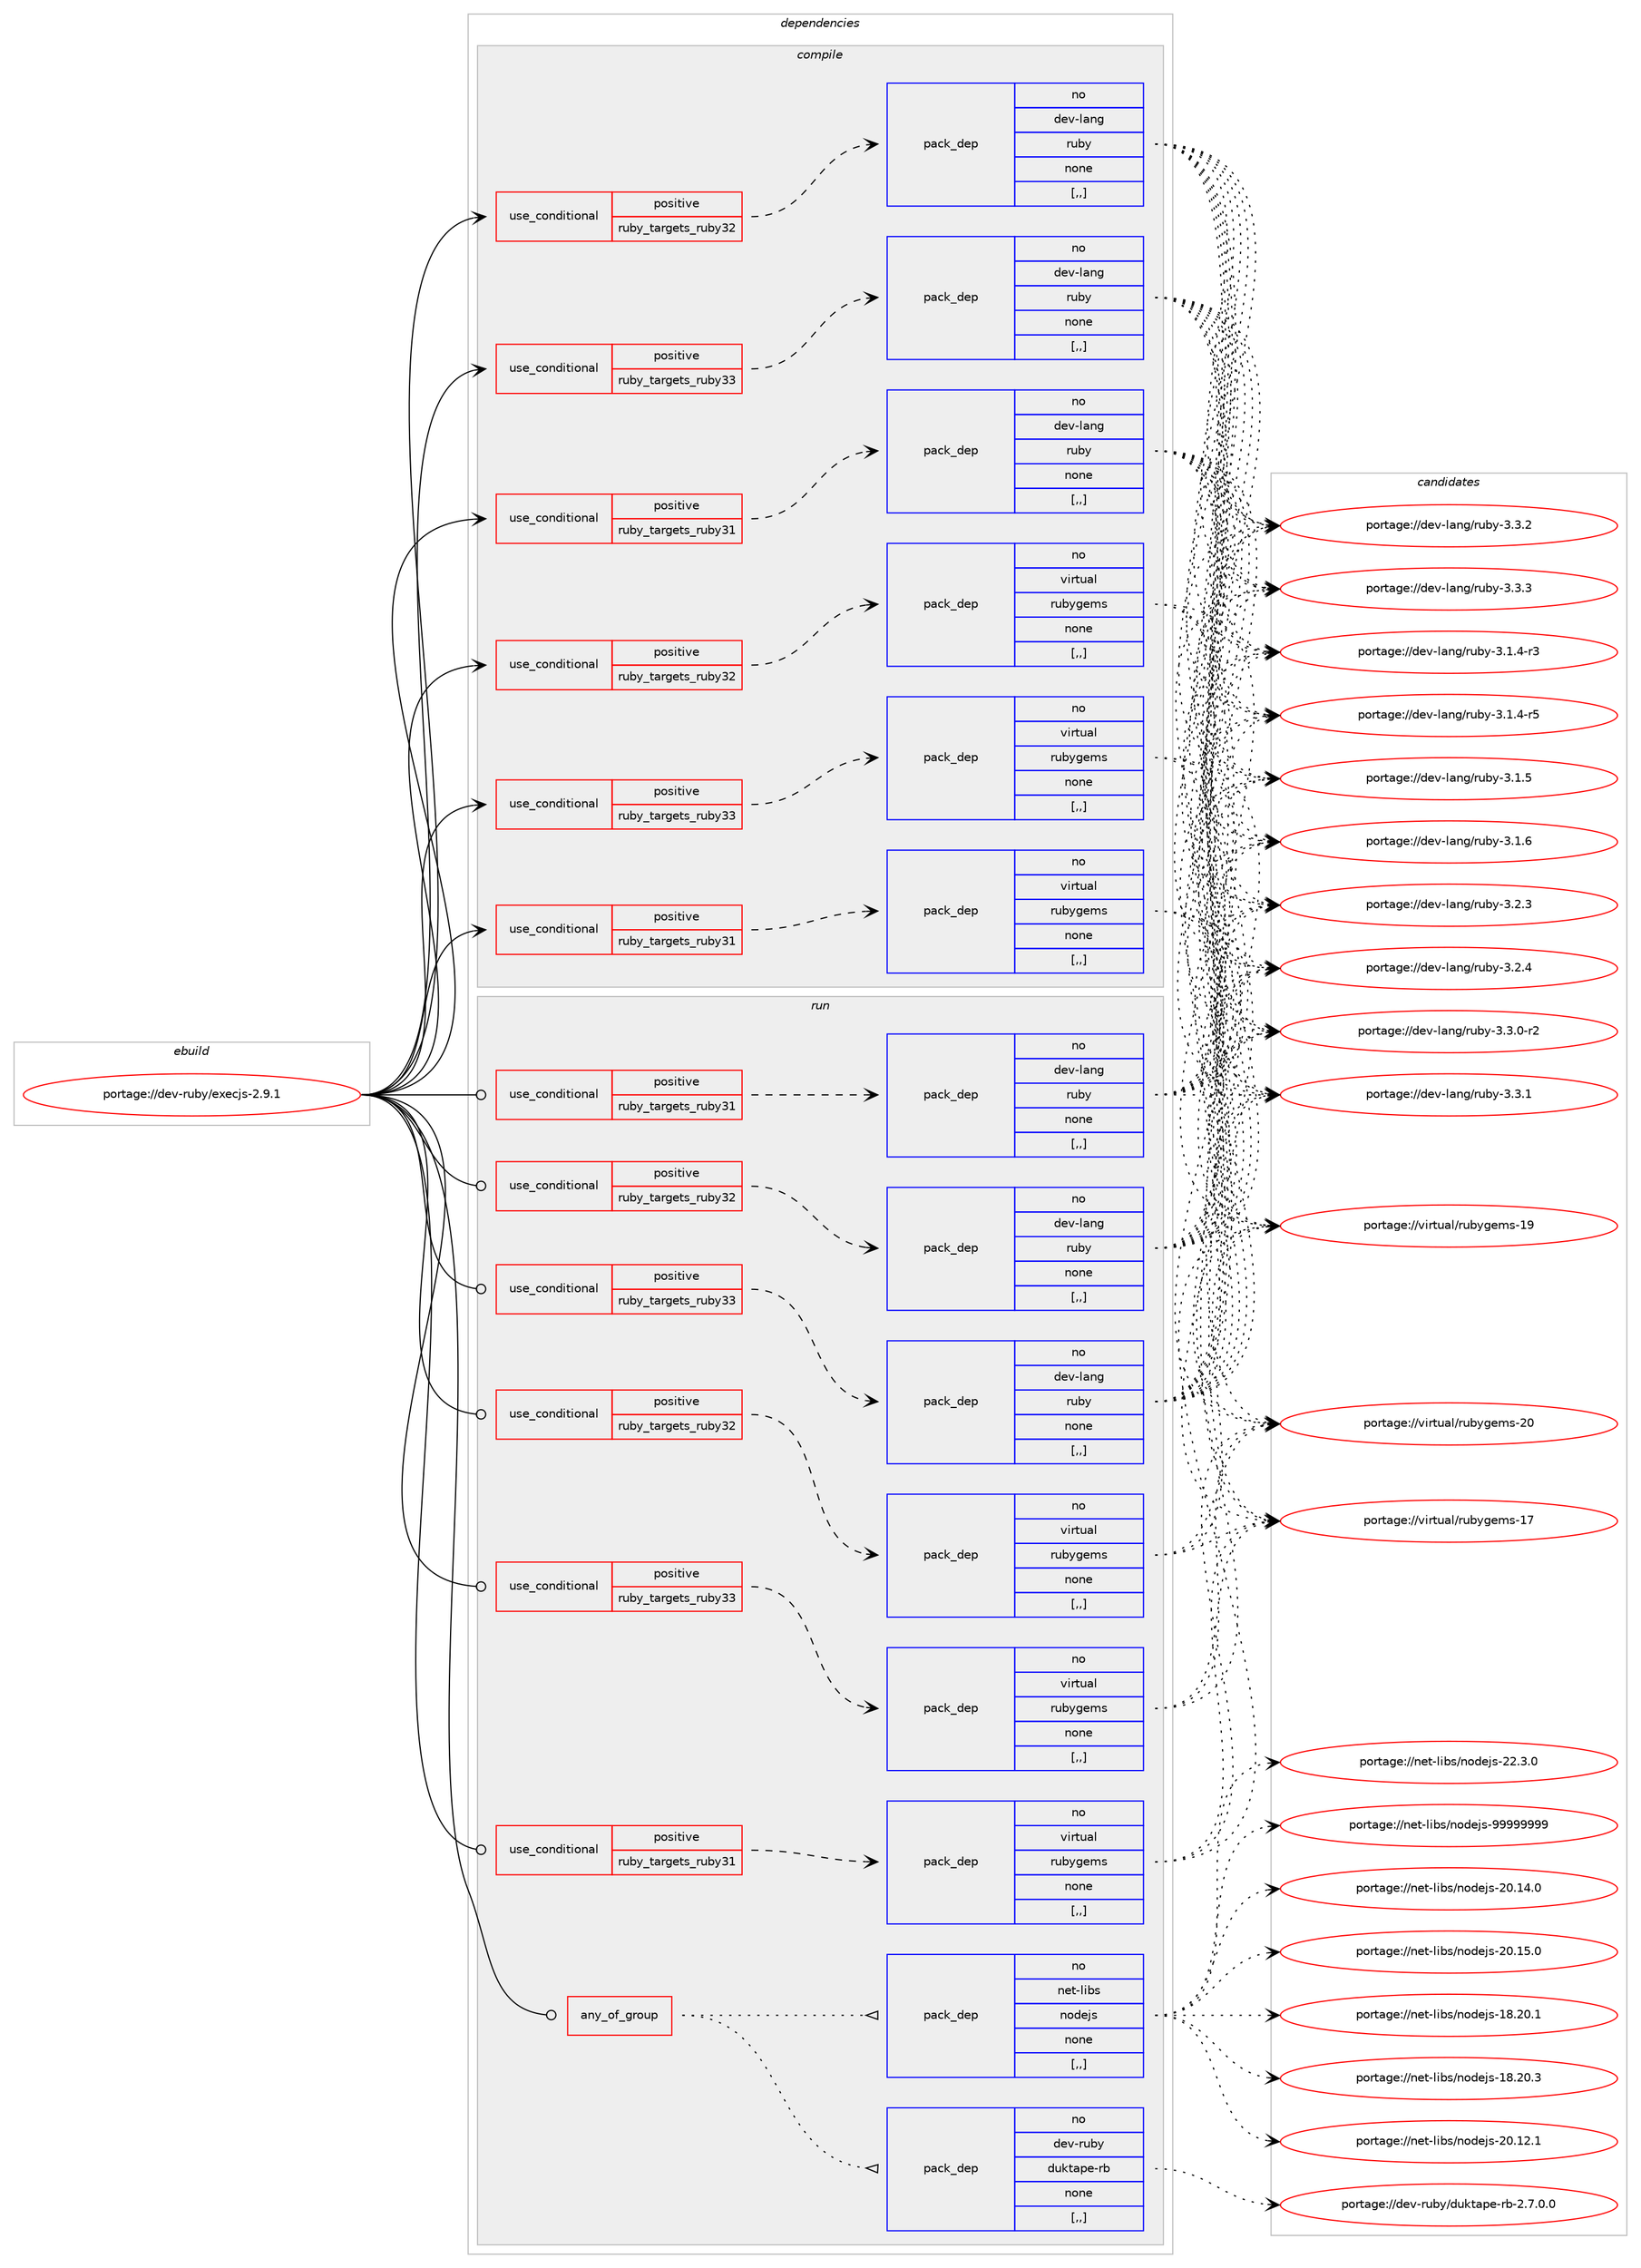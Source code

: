 digraph prolog {

# *************
# Graph options
# *************

newrank=true;
concentrate=true;
compound=true;
graph [rankdir=LR,fontname=Helvetica,fontsize=10,ranksep=1.5];#, ranksep=2.5, nodesep=0.2];
edge  [arrowhead=vee];
node  [fontname=Helvetica,fontsize=10];

# **********
# The ebuild
# **********

subgraph cluster_leftcol {
color=gray;
rank=same;
label=<<i>ebuild</i>>;
id [label="portage://dev-ruby/execjs-2.9.1", color=red, width=4, href="../dev-ruby/execjs-2.9.1.svg"];
}

# ****************
# The dependencies
# ****************

subgraph cluster_midcol {
color=gray;
label=<<i>dependencies</i>>;
subgraph cluster_compile {
fillcolor="#eeeeee";
style=filled;
label=<<i>compile</i>>;
subgraph cond46139 {
dependency179097 [label=<<TABLE BORDER="0" CELLBORDER="1" CELLSPACING="0" CELLPADDING="4"><TR><TD ROWSPAN="3" CELLPADDING="10">use_conditional</TD></TR><TR><TD>positive</TD></TR><TR><TD>ruby_targets_ruby31</TD></TR></TABLE>>, shape=none, color=red];
subgraph pack131676 {
dependency179098 [label=<<TABLE BORDER="0" CELLBORDER="1" CELLSPACING="0" CELLPADDING="4" WIDTH="220"><TR><TD ROWSPAN="6" CELLPADDING="30">pack_dep</TD></TR><TR><TD WIDTH="110">no</TD></TR><TR><TD>dev-lang</TD></TR><TR><TD>ruby</TD></TR><TR><TD>none</TD></TR><TR><TD>[,,]</TD></TR></TABLE>>, shape=none, color=blue];
}
dependency179097:e -> dependency179098:w [weight=20,style="dashed",arrowhead="vee"];
}
id:e -> dependency179097:w [weight=20,style="solid",arrowhead="vee"];
subgraph cond46140 {
dependency179099 [label=<<TABLE BORDER="0" CELLBORDER="1" CELLSPACING="0" CELLPADDING="4"><TR><TD ROWSPAN="3" CELLPADDING="10">use_conditional</TD></TR><TR><TD>positive</TD></TR><TR><TD>ruby_targets_ruby31</TD></TR></TABLE>>, shape=none, color=red];
subgraph pack131677 {
dependency179100 [label=<<TABLE BORDER="0" CELLBORDER="1" CELLSPACING="0" CELLPADDING="4" WIDTH="220"><TR><TD ROWSPAN="6" CELLPADDING="30">pack_dep</TD></TR><TR><TD WIDTH="110">no</TD></TR><TR><TD>virtual</TD></TR><TR><TD>rubygems</TD></TR><TR><TD>none</TD></TR><TR><TD>[,,]</TD></TR></TABLE>>, shape=none, color=blue];
}
dependency179099:e -> dependency179100:w [weight=20,style="dashed",arrowhead="vee"];
}
id:e -> dependency179099:w [weight=20,style="solid",arrowhead="vee"];
subgraph cond46141 {
dependency179101 [label=<<TABLE BORDER="0" CELLBORDER="1" CELLSPACING="0" CELLPADDING="4"><TR><TD ROWSPAN="3" CELLPADDING="10">use_conditional</TD></TR><TR><TD>positive</TD></TR><TR><TD>ruby_targets_ruby32</TD></TR></TABLE>>, shape=none, color=red];
subgraph pack131678 {
dependency179102 [label=<<TABLE BORDER="0" CELLBORDER="1" CELLSPACING="0" CELLPADDING="4" WIDTH="220"><TR><TD ROWSPAN="6" CELLPADDING="30">pack_dep</TD></TR><TR><TD WIDTH="110">no</TD></TR><TR><TD>dev-lang</TD></TR><TR><TD>ruby</TD></TR><TR><TD>none</TD></TR><TR><TD>[,,]</TD></TR></TABLE>>, shape=none, color=blue];
}
dependency179101:e -> dependency179102:w [weight=20,style="dashed",arrowhead="vee"];
}
id:e -> dependency179101:w [weight=20,style="solid",arrowhead="vee"];
subgraph cond46142 {
dependency179103 [label=<<TABLE BORDER="0" CELLBORDER="1" CELLSPACING="0" CELLPADDING="4"><TR><TD ROWSPAN="3" CELLPADDING="10">use_conditional</TD></TR><TR><TD>positive</TD></TR><TR><TD>ruby_targets_ruby32</TD></TR></TABLE>>, shape=none, color=red];
subgraph pack131679 {
dependency179104 [label=<<TABLE BORDER="0" CELLBORDER="1" CELLSPACING="0" CELLPADDING="4" WIDTH="220"><TR><TD ROWSPAN="6" CELLPADDING="30">pack_dep</TD></TR><TR><TD WIDTH="110">no</TD></TR><TR><TD>virtual</TD></TR><TR><TD>rubygems</TD></TR><TR><TD>none</TD></TR><TR><TD>[,,]</TD></TR></TABLE>>, shape=none, color=blue];
}
dependency179103:e -> dependency179104:w [weight=20,style="dashed",arrowhead="vee"];
}
id:e -> dependency179103:w [weight=20,style="solid",arrowhead="vee"];
subgraph cond46143 {
dependency179105 [label=<<TABLE BORDER="0" CELLBORDER="1" CELLSPACING="0" CELLPADDING="4"><TR><TD ROWSPAN="3" CELLPADDING="10">use_conditional</TD></TR><TR><TD>positive</TD></TR><TR><TD>ruby_targets_ruby33</TD></TR></TABLE>>, shape=none, color=red];
subgraph pack131680 {
dependency179106 [label=<<TABLE BORDER="0" CELLBORDER="1" CELLSPACING="0" CELLPADDING="4" WIDTH="220"><TR><TD ROWSPAN="6" CELLPADDING="30">pack_dep</TD></TR><TR><TD WIDTH="110">no</TD></TR><TR><TD>dev-lang</TD></TR><TR><TD>ruby</TD></TR><TR><TD>none</TD></TR><TR><TD>[,,]</TD></TR></TABLE>>, shape=none, color=blue];
}
dependency179105:e -> dependency179106:w [weight=20,style="dashed",arrowhead="vee"];
}
id:e -> dependency179105:w [weight=20,style="solid",arrowhead="vee"];
subgraph cond46144 {
dependency179107 [label=<<TABLE BORDER="0" CELLBORDER="1" CELLSPACING="0" CELLPADDING="4"><TR><TD ROWSPAN="3" CELLPADDING="10">use_conditional</TD></TR><TR><TD>positive</TD></TR><TR><TD>ruby_targets_ruby33</TD></TR></TABLE>>, shape=none, color=red];
subgraph pack131681 {
dependency179108 [label=<<TABLE BORDER="0" CELLBORDER="1" CELLSPACING="0" CELLPADDING="4" WIDTH="220"><TR><TD ROWSPAN="6" CELLPADDING="30">pack_dep</TD></TR><TR><TD WIDTH="110">no</TD></TR><TR><TD>virtual</TD></TR><TR><TD>rubygems</TD></TR><TR><TD>none</TD></TR><TR><TD>[,,]</TD></TR></TABLE>>, shape=none, color=blue];
}
dependency179107:e -> dependency179108:w [weight=20,style="dashed",arrowhead="vee"];
}
id:e -> dependency179107:w [weight=20,style="solid",arrowhead="vee"];
}
subgraph cluster_compileandrun {
fillcolor="#eeeeee";
style=filled;
label=<<i>compile and run</i>>;
}
subgraph cluster_run {
fillcolor="#eeeeee";
style=filled;
label=<<i>run</i>>;
subgraph any1140 {
dependency179109 [label=<<TABLE BORDER="0" CELLBORDER="1" CELLSPACING="0" CELLPADDING="4"><TR><TD CELLPADDING="10">any_of_group</TD></TR></TABLE>>, shape=none, color=red];subgraph pack131682 {
dependency179110 [label=<<TABLE BORDER="0" CELLBORDER="1" CELLSPACING="0" CELLPADDING="4" WIDTH="220"><TR><TD ROWSPAN="6" CELLPADDING="30">pack_dep</TD></TR><TR><TD WIDTH="110">no</TD></TR><TR><TD>dev-ruby</TD></TR><TR><TD>duktape-rb</TD></TR><TR><TD>none</TD></TR><TR><TD>[,,]</TD></TR></TABLE>>, shape=none, color=blue];
}
dependency179109:e -> dependency179110:w [weight=20,style="dotted",arrowhead="oinv"];
subgraph pack131683 {
dependency179111 [label=<<TABLE BORDER="0" CELLBORDER="1" CELLSPACING="0" CELLPADDING="4" WIDTH="220"><TR><TD ROWSPAN="6" CELLPADDING="30">pack_dep</TD></TR><TR><TD WIDTH="110">no</TD></TR><TR><TD>net-libs</TD></TR><TR><TD>nodejs</TD></TR><TR><TD>none</TD></TR><TR><TD>[,,]</TD></TR></TABLE>>, shape=none, color=blue];
}
dependency179109:e -> dependency179111:w [weight=20,style="dotted",arrowhead="oinv"];
}
id:e -> dependency179109:w [weight=20,style="solid",arrowhead="odot"];
subgraph cond46145 {
dependency179112 [label=<<TABLE BORDER="0" CELLBORDER="1" CELLSPACING="0" CELLPADDING="4"><TR><TD ROWSPAN="3" CELLPADDING="10">use_conditional</TD></TR><TR><TD>positive</TD></TR><TR><TD>ruby_targets_ruby31</TD></TR></TABLE>>, shape=none, color=red];
subgraph pack131684 {
dependency179113 [label=<<TABLE BORDER="0" CELLBORDER="1" CELLSPACING="0" CELLPADDING="4" WIDTH="220"><TR><TD ROWSPAN="6" CELLPADDING="30">pack_dep</TD></TR><TR><TD WIDTH="110">no</TD></TR><TR><TD>dev-lang</TD></TR><TR><TD>ruby</TD></TR><TR><TD>none</TD></TR><TR><TD>[,,]</TD></TR></TABLE>>, shape=none, color=blue];
}
dependency179112:e -> dependency179113:w [weight=20,style="dashed",arrowhead="vee"];
}
id:e -> dependency179112:w [weight=20,style="solid",arrowhead="odot"];
subgraph cond46146 {
dependency179114 [label=<<TABLE BORDER="0" CELLBORDER="1" CELLSPACING="0" CELLPADDING="4"><TR><TD ROWSPAN="3" CELLPADDING="10">use_conditional</TD></TR><TR><TD>positive</TD></TR><TR><TD>ruby_targets_ruby31</TD></TR></TABLE>>, shape=none, color=red];
subgraph pack131685 {
dependency179115 [label=<<TABLE BORDER="0" CELLBORDER="1" CELLSPACING="0" CELLPADDING="4" WIDTH="220"><TR><TD ROWSPAN="6" CELLPADDING="30">pack_dep</TD></TR><TR><TD WIDTH="110">no</TD></TR><TR><TD>virtual</TD></TR><TR><TD>rubygems</TD></TR><TR><TD>none</TD></TR><TR><TD>[,,]</TD></TR></TABLE>>, shape=none, color=blue];
}
dependency179114:e -> dependency179115:w [weight=20,style="dashed",arrowhead="vee"];
}
id:e -> dependency179114:w [weight=20,style="solid",arrowhead="odot"];
subgraph cond46147 {
dependency179116 [label=<<TABLE BORDER="0" CELLBORDER="1" CELLSPACING="0" CELLPADDING="4"><TR><TD ROWSPAN="3" CELLPADDING="10">use_conditional</TD></TR><TR><TD>positive</TD></TR><TR><TD>ruby_targets_ruby32</TD></TR></TABLE>>, shape=none, color=red];
subgraph pack131686 {
dependency179117 [label=<<TABLE BORDER="0" CELLBORDER="1" CELLSPACING="0" CELLPADDING="4" WIDTH="220"><TR><TD ROWSPAN="6" CELLPADDING="30">pack_dep</TD></TR><TR><TD WIDTH="110">no</TD></TR><TR><TD>dev-lang</TD></TR><TR><TD>ruby</TD></TR><TR><TD>none</TD></TR><TR><TD>[,,]</TD></TR></TABLE>>, shape=none, color=blue];
}
dependency179116:e -> dependency179117:w [weight=20,style="dashed",arrowhead="vee"];
}
id:e -> dependency179116:w [weight=20,style="solid",arrowhead="odot"];
subgraph cond46148 {
dependency179118 [label=<<TABLE BORDER="0" CELLBORDER="1" CELLSPACING="0" CELLPADDING="4"><TR><TD ROWSPAN="3" CELLPADDING="10">use_conditional</TD></TR><TR><TD>positive</TD></TR><TR><TD>ruby_targets_ruby32</TD></TR></TABLE>>, shape=none, color=red];
subgraph pack131687 {
dependency179119 [label=<<TABLE BORDER="0" CELLBORDER="1" CELLSPACING="0" CELLPADDING="4" WIDTH="220"><TR><TD ROWSPAN="6" CELLPADDING="30">pack_dep</TD></TR><TR><TD WIDTH="110">no</TD></TR><TR><TD>virtual</TD></TR><TR><TD>rubygems</TD></TR><TR><TD>none</TD></TR><TR><TD>[,,]</TD></TR></TABLE>>, shape=none, color=blue];
}
dependency179118:e -> dependency179119:w [weight=20,style="dashed",arrowhead="vee"];
}
id:e -> dependency179118:w [weight=20,style="solid",arrowhead="odot"];
subgraph cond46149 {
dependency179120 [label=<<TABLE BORDER="0" CELLBORDER="1" CELLSPACING="0" CELLPADDING="4"><TR><TD ROWSPAN="3" CELLPADDING="10">use_conditional</TD></TR><TR><TD>positive</TD></TR><TR><TD>ruby_targets_ruby33</TD></TR></TABLE>>, shape=none, color=red];
subgraph pack131688 {
dependency179121 [label=<<TABLE BORDER="0" CELLBORDER="1" CELLSPACING="0" CELLPADDING="4" WIDTH="220"><TR><TD ROWSPAN="6" CELLPADDING="30">pack_dep</TD></TR><TR><TD WIDTH="110">no</TD></TR><TR><TD>dev-lang</TD></TR><TR><TD>ruby</TD></TR><TR><TD>none</TD></TR><TR><TD>[,,]</TD></TR></TABLE>>, shape=none, color=blue];
}
dependency179120:e -> dependency179121:w [weight=20,style="dashed",arrowhead="vee"];
}
id:e -> dependency179120:w [weight=20,style="solid",arrowhead="odot"];
subgraph cond46150 {
dependency179122 [label=<<TABLE BORDER="0" CELLBORDER="1" CELLSPACING="0" CELLPADDING="4"><TR><TD ROWSPAN="3" CELLPADDING="10">use_conditional</TD></TR><TR><TD>positive</TD></TR><TR><TD>ruby_targets_ruby33</TD></TR></TABLE>>, shape=none, color=red];
subgraph pack131689 {
dependency179123 [label=<<TABLE BORDER="0" CELLBORDER="1" CELLSPACING="0" CELLPADDING="4" WIDTH="220"><TR><TD ROWSPAN="6" CELLPADDING="30">pack_dep</TD></TR><TR><TD WIDTH="110">no</TD></TR><TR><TD>virtual</TD></TR><TR><TD>rubygems</TD></TR><TR><TD>none</TD></TR><TR><TD>[,,]</TD></TR></TABLE>>, shape=none, color=blue];
}
dependency179122:e -> dependency179123:w [weight=20,style="dashed",arrowhead="vee"];
}
id:e -> dependency179122:w [weight=20,style="solid",arrowhead="odot"];
}
}

# **************
# The candidates
# **************

subgraph cluster_choices {
rank=same;
color=gray;
label=<<i>candidates</i>>;

subgraph choice131676 {
color=black;
nodesep=1;
choice100101118451089711010347114117981214551464946524511451 [label="portage://dev-lang/ruby-3.1.4-r3", color=red, width=4,href="../dev-lang/ruby-3.1.4-r3.svg"];
choice100101118451089711010347114117981214551464946524511453 [label="portage://dev-lang/ruby-3.1.4-r5", color=red, width=4,href="../dev-lang/ruby-3.1.4-r5.svg"];
choice10010111845108971101034711411798121455146494653 [label="portage://dev-lang/ruby-3.1.5", color=red, width=4,href="../dev-lang/ruby-3.1.5.svg"];
choice10010111845108971101034711411798121455146494654 [label="portage://dev-lang/ruby-3.1.6", color=red, width=4,href="../dev-lang/ruby-3.1.6.svg"];
choice10010111845108971101034711411798121455146504651 [label="portage://dev-lang/ruby-3.2.3", color=red, width=4,href="../dev-lang/ruby-3.2.3.svg"];
choice10010111845108971101034711411798121455146504652 [label="portage://dev-lang/ruby-3.2.4", color=red, width=4,href="../dev-lang/ruby-3.2.4.svg"];
choice100101118451089711010347114117981214551465146484511450 [label="portage://dev-lang/ruby-3.3.0-r2", color=red, width=4,href="../dev-lang/ruby-3.3.0-r2.svg"];
choice10010111845108971101034711411798121455146514649 [label="portage://dev-lang/ruby-3.3.1", color=red, width=4,href="../dev-lang/ruby-3.3.1.svg"];
choice10010111845108971101034711411798121455146514650 [label="portage://dev-lang/ruby-3.3.2", color=red, width=4,href="../dev-lang/ruby-3.3.2.svg"];
choice10010111845108971101034711411798121455146514651 [label="portage://dev-lang/ruby-3.3.3", color=red, width=4,href="../dev-lang/ruby-3.3.3.svg"];
dependency179098:e -> choice100101118451089711010347114117981214551464946524511451:w [style=dotted,weight="100"];
dependency179098:e -> choice100101118451089711010347114117981214551464946524511453:w [style=dotted,weight="100"];
dependency179098:e -> choice10010111845108971101034711411798121455146494653:w [style=dotted,weight="100"];
dependency179098:e -> choice10010111845108971101034711411798121455146494654:w [style=dotted,weight="100"];
dependency179098:e -> choice10010111845108971101034711411798121455146504651:w [style=dotted,weight="100"];
dependency179098:e -> choice10010111845108971101034711411798121455146504652:w [style=dotted,weight="100"];
dependency179098:e -> choice100101118451089711010347114117981214551465146484511450:w [style=dotted,weight="100"];
dependency179098:e -> choice10010111845108971101034711411798121455146514649:w [style=dotted,weight="100"];
dependency179098:e -> choice10010111845108971101034711411798121455146514650:w [style=dotted,weight="100"];
dependency179098:e -> choice10010111845108971101034711411798121455146514651:w [style=dotted,weight="100"];
}
subgraph choice131677 {
color=black;
nodesep=1;
choice118105114116117971084711411798121103101109115454955 [label="portage://virtual/rubygems-17", color=red, width=4,href="../virtual/rubygems-17.svg"];
choice118105114116117971084711411798121103101109115454957 [label="portage://virtual/rubygems-19", color=red, width=4,href="../virtual/rubygems-19.svg"];
choice118105114116117971084711411798121103101109115455048 [label="portage://virtual/rubygems-20", color=red, width=4,href="../virtual/rubygems-20.svg"];
dependency179100:e -> choice118105114116117971084711411798121103101109115454955:w [style=dotted,weight="100"];
dependency179100:e -> choice118105114116117971084711411798121103101109115454957:w [style=dotted,weight="100"];
dependency179100:e -> choice118105114116117971084711411798121103101109115455048:w [style=dotted,weight="100"];
}
subgraph choice131678 {
color=black;
nodesep=1;
choice100101118451089711010347114117981214551464946524511451 [label="portage://dev-lang/ruby-3.1.4-r3", color=red, width=4,href="../dev-lang/ruby-3.1.4-r3.svg"];
choice100101118451089711010347114117981214551464946524511453 [label="portage://dev-lang/ruby-3.1.4-r5", color=red, width=4,href="../dev-lang/ruby-3.1.4-r5.svg"];
choice10010111845108971101034711411798121455146494653 [label="portage://dev-lang/ruby-3.1.5", color=red, width=4,href="../dev-lang/ruby-3.1.5.svg"];
choice10010111845108971101034711411798121455146494654 [label="portage://dev-lang/ruby-3.1.6", color=red, width=4,href="../dev-lang/ruby-3.1.6.svg"];
choice10010111845108971101034711411798121455146504651 [label="portage://dev-lang/ruby-3.2.3", color=red, width=4,href="../dev-lang/ruby-3.2.3.svg"];
choice10010111845108971101034711411798121455146504652 [label="portage://dev-lang/ruby-3.2.4", color=red, width=4,href="../dev-lang/ruby-3.2.4.svg"];
choice100101118451089711010347114117981214551465146484511450 [label="portage://dev-lang/ruby-3.3.0-r2", color=red, width=4,href="../dev-lang/ruby-3.3.0-r2.svg"];
choice10010111845108971101034711411798121455146514649 [label="portage://dev-lang/ruby-3.3.1", color=red, width=4,href="../dev-lang/ruby-3.3.1.svg"];
choice10010111845108971101034711411798121455146514650 [label="portage://dev-lang/ruby-3.3.2", color=red, width=4,href="../dev-lang/ruby-3.3.2.svg"];
choice10010111845108971101034711411798121455146514651 [label="portage://dev-lang/ruby-3.3.3", color=red, width=4,href="../dev-lang/ruby-3.3.3.svg"];
dependency179102:e -> choice100101118451089711010347114117981214551464946524511451:w [style=dotted,weight="100"];
dependency179102:e -> choice100101118451089711010347114117981214551464946524511453:w [style=dotted,weight="100"];
dependency179102:e -> choice10010111845108971101034711411798121455146494653:w [style=dotted,weight="100"];
dependency179102:e -> choice10010111845108971101034711411798121455146494654:w [style=dotted,weight="100"];
dependency179102:e -> choice10010111845108971101034711411798121455146504651:w [style=dotted,weight="100"];
dependency179102:e -> choice10010111845108971101034711411798121455146504652:w [style=dotted,weight="100"];
dependency179102:e -> choice100101118451089711010347114117981214551465146484511450:w [style=dotted,weight="100"];
dependency179102:e -> choice10010111845108971101034711411798121455146514649:w [style=dotted,weight="100"];
dependency179102:e -> choice10010111845108971101034711411798121455146514650:w [style=dotted,weight="100"];
dependency179102:e -> choice10010111845108971101034711411798121455146514651:w [style=dotted,weight="100"];
}
subgraph choice131679 {
color=black;
nodesep=1;
choice118105114116117971084711411798121103101109115454955 [label="portage://virtual/rubygems-17", color=red, width=4,href="../virtual/rubygems-17.svg"];
choice118105114116117971084711411798121103101109115454957 [label="portage://virtual/rubygems-19", color=red, width=4,href="../virtual/rubygems-19.svg"];
choice118105114116117971084711411798121103101109115455048 [label="portage://virtual/rubygems-20", color=red, width=4,href="../virtual/rubygems-20.svg"];
dependency179104:e -> choice118105114116117971084711411798121103101109115454955:w [style=dotted,weight="100"];
dependency179104:e -> choice118105114116117971084711411798121103101109115454957:w [style=dotted,weight="100"];
dependency179104:e -> choice118105114116117971084711411798121103101109115455048:w [style=dotted,weight="100"];
}
subgraph choice131680 {
color=black;
nodesep=1;
choice100101118451089711010347114117981214551464946524511451 [label="portage://dev-lang/ruby-3.1.4-r3", color=red, width=4,href="../dev-lang/ruby-3.1.4-r3.svg"];
choice100101118451089711010347114117981214551464946524511453 [label="portage://dev-lang/ruby-3.1.4-r5", color=red, width=4,href="../dev-lang/ruby-3.1.4-r5.svg"];
choice10010111845108971101034711411798121455146494653 [label="portage://dev-lang/ruby-3.1.5", color=red, width=4,href="../dev-lang/ruby-3.1.5.svg"];
choice10010111845108971101034711411798121455146494654 [label="portage://dev-lang/ruby-3.1.6", color=red, width=4,href="../dev-lang/ruby-3.1.6.svg"];
choice10010111845108971101034711411798121455146504651 [label="portage://dev-lang/ruby-3.2.3", color=red, width=4,href="../dev-lang/ruby-3.2.3.svg"];
choice10010111845108971101034711411798121455146504652 [label="portage://dev-lang/ruby-3.2.4", color=red, width=4,href="../dev-lang/ruby-3.2.4.svg"];
choice100101118451089711010347114117981214551465146484511450 [label="portage://dev-lang/ruby-3.3.0-r2", color=red, width=4,href="../dev-lang/ruby-3.3.0-r2.svg"];
choice10010111845108971101034711411798121455146514649 [label="portage://dev-lang/ruby-3.3.1", color=red, width=4,href="../dev-lang/ruby-3.3.1.svg"];
choice10010111845108971101034711411798121455146514650 [label="portage://dev-lang/ruby-3.3.2", color=red, width=4,href="../dev-lang/ruby-3.3.2.svg"];
choice10010111845108971101034711411798121455146514651 [label="portage://dev-lang/ruby-3.3.3", color=red, width=4,href="../dev-lang/ruby-3.3.3.svg"];
dependency179106:e -> choice100101118451089711010347114117981214551464946524511451:w [style=dotted,weight="100"];
dependency179106:e -> choice100101118451089711010347114117981214551464946524511453:w [style=dotted,weight="100"];
dependency179106:e -> choice10010111845108971101034711411798121455146494653:w [style=dotted,weight="100"];
dependency179106:e -> choice10010111845108971101034711411798121455146494654:w [style=dotted,weight="100"];
dependency179106:e -> choice10010111845108971101034711411798121455146504651:w [style=dotted,weight="100"];
dependency179106:e -> choice10010111845108971101034711411798121455146504652:w [style=dotted,weight="100"];
dependency179106:e -> choice100101118451089711010347114117981214551465146484511450:w [style=dotted,weight="100"];
dependency179106:e -> choice10010111845108971101034711411798121455146514649:w [style=dotted,weight="100"];
dependency179106:e -> choice10010111845108971101034711411798121455146514650:w [style=dotted,weight="100"];
dependency179106:e -> choice10010111845108971101034711411798121455146514651:w [style=dotted,weight="100"];
}
subgraph choice131681 {
color=black;
nodesep=1;
choice118105114116117971084711411798121103101109115454955 [label="portage://virtual/rubygems-17", color=red, width=4,href="../virtual/rubygems-17.svg"];
choice118105114116117971084711411798121103101109115454957 [label="portage://virtual/rubygems-19", color=red, width=4,href="../virtual/rubygems-19.svg"];
choice118105114116117971084711411798121103101109115455048 [label="portage://virtual/rubygems-20", color=red, width=4,href="../virtual/rubygems-20.svg"];
dependency179108:e -> choice118105114116117971084711411798121103101109115454955:w [style=dotted,weight="100"];
dependency179108:e -> choice118105114116117971084711411798121103101109115454957:w [style=dotted,weight="100"];
dependency179108:e -> choice118105114116117971084711411798121103101109115455048:w [style=dotted,weight="100"];
}
subgraph choice131682 {
color=black;
nodesep=1;
choice1001011184511411798121471001171071169711210145114984550465546484648 [label="portage://dev-ruby/duktape-rb-2.7.0.0", color=red, width=4,href="../dev-ruby/duktape-rb-2.7.0.0.svg"];
dependency179110:e -> choice1001011184511411798121471001171071169711210145114984550465546484648:w [style=dotted,weight="100"];
}
subgraph choice131683 {
color=black;
nodesep=1;
choice1101011164510810598115471101111001011061154549564650484649 [label="portage://net-libs/nodejs-18.20.1", color=red, width=4,href="../net-libs/nodejs-18.20.1.svg"];
choice1101011164510810598115471101111001011061154549564650484651 [label="portage://net-libs/nodejs-18.20.3", color=red, width=4,href="../net-libs/nodejs-18.20.3.svg"];
choice1101011164510810598115471101111001011061154550484649504649 [label="portage://net-libs/nodejs-20.12.1", color=red, width=4,href="../net-libs/nodejs-20.12.1.svg"];
choice1101011164510810598115471101111001011061154550484649524648 [label="portage://net-libs/nodejs-20.14.0", color=red, width=4,href="../net-libs/nodejs-20.14.0.svg"];
choice1101011164510810598115471101111001011061154550484649534648 [label="portage://net-libs/nodejs-20.15.0", color=red, width=4,href="../net-libs/nodejs-20.15.0.svg"];
choice11010111645108105981154711011110010110611545505046514648 [label="portage://net-libs/nodejs-22.3.0", color=red, width=4,href="../net-libs/nodejs-22.3.0.svg"];
choice110101116451081059811547110111100101106115455757575757575757 [label="portage://net-libs/nodejs-99999999", color=red, width=4,href="../net-libs/nodejs-99999999.svg"];
dependency179111:e -> choice1101011164510810598115471101111001011061154549564650484649:w [style=dotted,weight="100"];
dependency179111:e -> choice1101011164510810598115471101111001011061154549564650484651:w [style=dotted,weight="100"];
dependency179111:e -> choice1101011164510810598115471101111001011061154550484649504649:w [style=dotted,weight="100"];
dependency179111:e -> choice1101011164510810598115471101111001011061154550484649524648:w [style=dotted,weight="100"];
dependency179111:e -> choice1101011164510810598115471101111001011061154550484649534648:w [style=dotted,weight="100"];
dependency179111:e -> choice11010111645108105981154711011110010110611545505046514648:w [style=dotted,weight="100"];
dependency179111:e -> choice110101116451081059811547110111100101106115455757575757575757:w [style=dotted,weight="100"];
}
subgraph choice131684 {
color=black;
nodesep=1;
choice100101118451089711010347114117981214551464946524511451 [label="portage://dev-lang/ruby-3.1.4-r3", color=red, width=4,href="../dev-lang/ruby-3.1.4-r3.svg"];
choice100101118451089711010347114117981214551464946524511453 [label="portage://dev-lang/ruby-3.1.4-r5", color=red, width=4,href="../dev-lang/ruby-3.1.4-r5.svg"];
choice10010111845108971101034711411798121455146494653 [label="portage://dev-lang/ruby-3.1.5", color=red, width=4,href="../dev-lang/ruby-3.1.5.svg"];
choice10010111845108971101034711411798121455146494654 [label="portage://dev-lang/ruby-3.1.6", color=red, width=4,href="../dev-lang/ruby-3.1.6.svg"];
choice10010111845108971101034711411798121455146504651 [label="portage://dev-lang/ruby-3.2.3", color=red, width=4,href="../dev-lang/ruby-3.2.3.svg"];
choice10010111845108971101034711411798121455146504652 [label="portage://dev-lang/ruby-3.2.4", color=red, width=4,href="../dev-lang/ruby-3.2.4.svg"];
choice100101118451089711010347114117981214551465146484511450 [label="portage://dev-lang/ruby-3.3.0-r2", color=red, width=4,href="../dev-lang/ruby-3.3.0-r2.svg"];
choice10010111845108971101034711411798121455146514649 [label="portage://dev-lang/ruby-3.3.1", color=red, width=4,href="../dev-lang/ruby-3.3.1.svg"];
choice10010111845108971101034711411798121455146514650 [label="portage://dev-lang/ruby-3.3.2", color=red, width=4,href="../dev-lang/ruby-3.3.2.svg"];
choice10010111845108971101034711411798121455146514651 [label="portage://dev-lang/ruby-3.3.3", color=red, width=4,href="../dev-lang/ruby-3.3.3.svg"];
dependency179113:e -> choice100101118451089711010347114117981214551464946524511451:w [style=dotted,weight="100"];
dependency179113:e -> choice100101118451089711010347114117981214551464946524511453:w [style=dotted,weight="100"];
dependency179113:e -> choice10010111845108971101034711411798121455146494653:w [style=dotted,weight="100"];
dependency179113:e -> choice10010111845108971101034711411798121455146494654:w [style=dotted,weight="100"];
dependency179113:e -> choice10010111845108971101034711411798121455146504651:w [style=dotted,weight="100"];
dependency179113:e -> choice10010111845108971101034711411798121455146504652:w [style=dotted,weight="100"];
dependency179113:e -> choice100101118451089711010347114117981214551465146484511450:w [style=dotted,weight="100"];
dependency179113:e -> choice10010111845108971101034711411798121455146514649:w [style=dotted,weight="100"];
dependency179113:e -> choice10010111845108971101034711411798121455146514650:w [style=dotted,weight="100"];
dependency179113:e -> choice10010111845108971101034711411798121455146514651:w [style=dotted,weight="100"];
}
subgraph choice131685 {
color=black;
nodesep=1;
choice118105114116117971084711411798121103101109115454955 [label="portage://virtual/rubygems-17", color=red, width=4,href="../virtual/rubygems-17.svg"];
choice118105114116117971084711411798121103101109115454957 [label="portage://virtual/rubygems-19", color=red, width=4,href="../virtual/rubygems-19.svg"];
choice118105114116117971084711411798121103101109115455048 [label="portage://virtual/rubygems-20", color=red, width=4,href="../virtual/rubygems-20.svg"];
dependency179115:e -> choice118105114116117971084711411798121103101109115454955:w [style=dotted,weight="100"];
dependency179115:e -> choice118105114116117971084711411798121103101109115454957:w [style=dotted,weight="100"];
dependency179115:e -> choice118105114116117971084711411798121103101109115455048:w [style=dotted,weight="100"];
}
subgraph choice131686 {
color=black;
nodesep=1;
choice100101118451089711010347114117981214551464946524511451 [label="portage://dev-lang/ruby-3.1.4-r3", color=red, width=4,href="../dev-lang/ruby-3.1.4-r3.svg"];
choice100101118451089711010347114117981214551464946524511453 [label="portage://dev-lang/ruby-3.1.4-r5", color=red, width=4,href="../dev-lang/ruby-3.1.4-r5.svg"];
choice10010111845108971101034711411798121455146494653 [label="portage://dev-lang/ruby-3.1.5", color=red, width=4,href="../dev-lang/ruby-3.1.5.svg"];
choice10010111845108971101034711411798121455146494654 [label="portage://dev-lang/ruby-3.1.6", color=red, width=4,href="../dev-lang/ruby-3.1.6.svg"];
choice10010111845108971101034711411798121455146504651 [label="portage://dev-lang/ruby-3.2.3", color=red, width=4,href="../dev-lang/ruby-3.2.3.svg"];
choice10010111845108971101034711411798121455146504652 [label="portage://dev-lang/ruby-3.2.4", color=red, width=4,href="../dev-lang/ruby-3.2.4.svg"];
choice100101118451089711010347114117981214551465146484511450 [label="portage://dev-lang/ruby-3.3.0-r2", color=red, width=4,href="../dev-lang/ruby-3.3.0-r2.svg"];
choice10010111845108971101034711411798121455146514649 [label="portage://dev-lang/ruby-3.3.1", color=red, width=4,href="../dev-lang/ruby-3.3.1.svg"];
choice10010111845108971101034711411798121455146514650 [label="portage://dev-lang/ruby-3.3.2", color=red, width=4,href="../dev-lang/ruby-3.3.2.svg"];
choice10010111845108971101034711411798121455146514651 [label="portage://dev-lang/ruby-3.3.3", color=red, width=4,href="../dev-lang/ruby-3.3.3.svg"];
dependency179117:e -> choice100101118451089711010347114117981214551464946524511451:w [style=dotted,weight="100"];
dependency179117:e -> choice100101118451089711010347114117981214551464946524511453:w [style=dotted,weight="100"];
dependency179117:e -> choice10010111845108971101034711411798121455146494653:w [style=dotted,weight="100"];
dependency179117:e -> choice10010111845108971101034711411798121455146494654:w [style=dotted,weight="100"];
dependency179117:e -> choice10010111845108971101034711411798121455146504651:w [style=dotted,weight="100"];
dependency179117:e -> choice10010111845108971101034711411798121455146504652:w [style=dotted,weight="100"];
dependency179117:e -> choice100101118451089711010347114117981214551465146484511450:w [style=dotted,weight="100"];
dependency179117:e -> choice10010111845108971101034711411798121455146514649:w [style=dotted,weight="100"];
dependency179117:e -> choice10010111845108971101034711411798121455146514650:w [style=dotted,weight="100"];
dependency179117:e -> choice10010111845108971101034711411798121455146514651:w [style=dotted,weight="100"];
}
subgraph choice131687 {
color=black;
nodesep=1;
choice118105114116117971084711411798121103101109115454955 [label="portage://virtual/rubygems-17", color=red, width=4,href="../virtual/rubygems-17.svg"];
choice118105114116117971084711411798121103101109115454957 [label="portage://virtual/rubygems-19", color=red, width=4,href="../virtual/rubygems-19.svg"];
choice118105114116117971084711411798121103101109115455048 [label="portage://virtual/rubygems-20", color=red, width=4,href="../virtual/rubygems-20.svg"];
dependency179119:e -> choice118105114116117971084711411798121103101109115454955:w [style=dotted,weight="100"];
dependency179119:e -> choice118105114116117971084711411798121103101109115454957:w [style=dotted,weight="100"];
dependency179119:e -> choice118105114116117971084711411798121103101109115455048:w [style=dotted,weight="100"];
}
subgraph choice131688 {
color=black;
nodesep=1;
choice100101118451089711010347114117981214551464946524511451 [label="portage://dev-lang/ruby-3.1.4-r3", color=red, width=4,href="../dev-lang/ruby-3.1.4-r3.svg"];
choice100101118451089711010347114117981214551464946524511453 [label="portage://dev-lang/ruby-3.1.4-r5", color=red, width=4,href="../dev-lang/ruby-3.1.4-r5.svg"];
choice10010111845108971101034711411798121455146494653 [label="portage://dev-lang/ruby-3.1.5", color=red, width=4,href="../dev-lang/ruby-3.1.5.svg"];
choice10010111845108971101034711411798121455146494654 [label="portage://dev-lang/ruby-3.1.6", color=red, width=4,href="../dev-lang/ruby-3.1.6.svg"];
choice10010111845108971101034711411798121455146504651 [label="portage://dev-lang/ruby-3.2.3", color=red, width=4,href="../dev-lang/ruby-3.2.3.svg"];
choice10010111845108971101034711411798121455146504652 [label="portage://dev-lang/ruby-3.2.4", color=red, width=4,href="../dev-lang/ruby-3.2.4.svg"];
choice100101118451089711010347114117981214551465146484511450 [label="portage://dev-lang/ruby-3.3.0-r2", color=red, width=4,href="../dev-lang/ruby-3.3.0-r2.svg"];
choice10010111845108971101034711411798121455146514649 [label="portage://dev-lang/ruby-3.3.1", color=red, width=4,href="../dev-lang/ruby-3.3.1.svg"];
choice10010111845108971101034711411798121455146514650 [label="portage://dev-lang/ruby-3.3.2", color=red, width=4,href="../dev-lang/ruby-3.3.2.svg"];
choice10010111845108971101034711411798121455146514651 [label="portage://dev-lang/ruby-3.3.3", color=red, width=4,href="../dev-lang/ruby-3.3.3.svg"];
dependency179121:e -> choice100101118451089711010347114117981214551464946524511451:w [style=dotted,weight="100"];
dependency179121:e -> choice100101118451089711010347114117981214551464946524511453:w [style=dotted,weight="100"];
dependency179121:e -> choice10010111845108971101034711411798121455146494653:w [style=dotted,weight="100"];
dependency179121:e -> choice10010111845108971101034711411798121455146494654:w [style=dotted,weight="100"];
dependency179121:e -> choice10010111845108971101034711411798121455146504651:w [style=dotted,weight="100"];
dependency179121:e -> choice10010111845108971101034711411798121455146504652:w [style=dotted,weight="100"];
dependency179121:e -> choice100101118451089711010347114117981214551465146484511450:w [style=dotted,weight="100"];
dependency179121:e -> choice10010111845108971101034711411798121455146514649:w [style=dotted,weight="100"];
dependency179121:e -> choice10010111845108971101034711411798121455146514650:w [style=dotted,weight="100"];
dependency179121:e -> choice10010111845108971101034711411798121455146514651:w [style=dotted,weight="100"];
}
subgraph choice131689 {
color=black;
nodesep=1;
choice118105114116117971084711411798121103101109115454955 [label="portage://virtual/rubygems-17", color=red, width=4,href="../virtual/rubygems-17.svg"];
choice118105114116117971084711411798121103101109115454957 [label="portage://virtual/rubygems-19", color=red, width=4,href="../virtual/rubygems-19.svg"];
choice118105114116117971084711411798121103101109115455048 [label="portage://virtual/rubygems-20", color=red, width=4,href="../virtual/rubygems-20.svg"];
dependency179123:e -> choice118105114116117971084711411798121103101109115454955:w [style=dotted,weight="100"];
dependency179123:e -> choice118105114116117971084711411798121103101109115454957:w [style=dotted,weight="100"];
dependency179123:e -> choice118105114116117971084711411798121103101109115455048:w [style=dotted,weight="100"];
}
}

}
